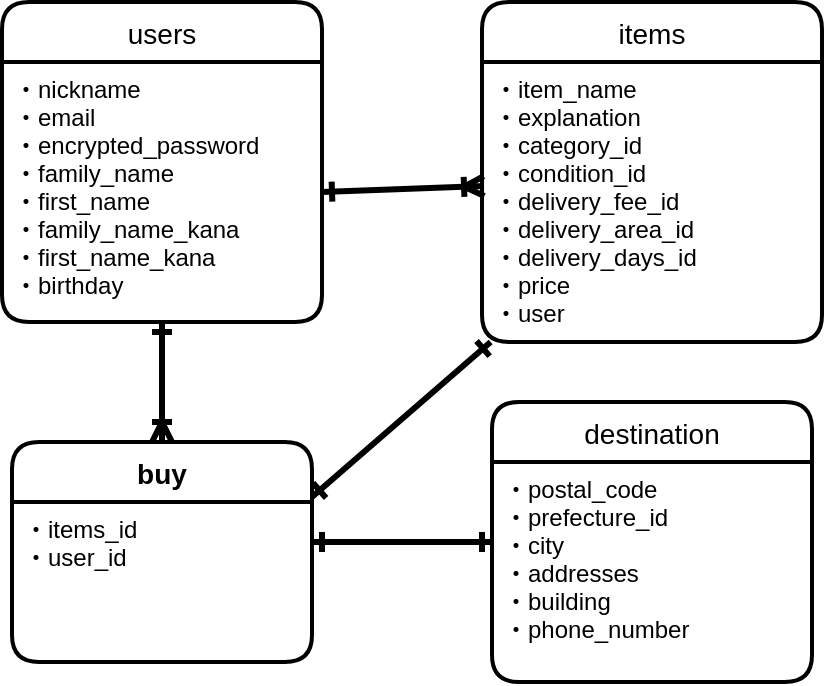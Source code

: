 <mxfile version="14.2.4" type="embed">
    <diagram id="Y_HAirNQo_2tcDYrxRQv" name="ページ1">
        <mxGraphModel dx="618" dy="1661" grid="1" gridSize="10" guides="1" tooltips="1" connect="1" arrows="1" fold="1" page="1" pageScale="1" pageWidth="850" pageHeight="1100" math="0" shadow="0">
            <root>
                <mxCell id="0"/>
                <mxCell id="1" parent="0"/>
                <mxCell id="45" value="users" style="swimlane;childLayout=stackLayout;horizontal=1;startSize=30;horizontalStack=0;rounded=1;fontSize=14;fontStyle=0;strokeWidth=2;resizeParent=0;resizeLast=1;shadow=0;dashed=0;align=center;" parent="1" vertex="1">
                    <mxGeometry x="100" y="-1030" width="160" height="160" as="geometry"/>
                </mxCell>
                <mxCell id="46" value="・nickname&#10;・email&#10;・encrypted_password&#10;・family_name&#10;・first_name &#10;・family_name_kana&#10;・first_name_kana&#10;・birthday" style="align=left;strokeColor=none;fillColor=none;spacingLeft=4;fontSize=12;verticalAlign=top;resizable=0;rotatable=0;part=1;" parent="45" vertex="1">
                    <mxGeometry y="30" width="160" height="130" as="geometry"/>
                </mxCell>
                <mxCell id="49" value="items" style="swimlane;childLayout=stackLayout;horizontal=1;startSize=30;horizontalStack=0;rounded=1;fontSize=14;fontStyle=0;strokeWidth=2;resizeParent=0;resizeLast=1;shadow=0;dashed=0;align=center;" parent="1" vertex="1">
                    <mxGeometry x="340" y="-1030" width="170" height="170" as="geometry"/>
                </mxCell>
                <mxCell id="50" value="・item_name&#10;・explanation &#10;・category_id&#10;・condition_id&#10;・delivery_fee_id &#10;・delivery_area_id&#10;・delivery_days_id&#10;・price &#10;・user" style="align=left;strokeColor=none;fillColor=none;spacingLeft=4;fontSize=12;verticalAlign=top;resizable=0;rotatable=0;part=1;" parent="49" vertex="1">
                    <mxGeometry y="30" width="170" height="140" as="geometry"/>
                </mxCell>
                <mxCell id="103" style="edgeStyle=none;orthogonalLoop=1;jettySize=auto;html=1;exitX=0.5;exitY=0;exitDx=0;exitDy=0;entryX=0.5;entryY=1;entryDx=0;entryDy=0;startArrow=ERoneToMany;startFill=0;endArrow=ERone;endFill=0;strokeWidth=3;fontSize=10;" parent="1" source="51" target="46" edge="1">
                    <mxGeometry relative="1" as="geometry"/>
                </mxCell>
                <mxCell id="51" value="buy" style="swimlane;childLayout=stackLayout;horizontal=1;startSize=30;horizontalStack=0;rounded=1;fontSize=14;fontStyle=1;strokeWidth=2;resizeParent=0;resizeLast=1;shadow=0;dashed=0;align=center;" parent="1" vertex="1">
                    <mxGeometry x="105" y="-810" width="150" height="110" as="geometry"/>
                </mxCell>
                <mxCell id="52" value="・items_id&#10;・user_id&#10;" style="align=left;strokeColor=none;fillColor=none;spacingLeft=4;fontSize=12;verticalAlign=top;resizable=0;rotatable=0;part=1;" parent="51" vertex="1">
                    <mxGeometry y="30" width="150" height="80" as="geometry"/>
                </mxCell>
                <mxCell id="104" style="edgeStyle=none;orthogonalLoop=1;jettySize=auto;html=1;exitX=0;exitY=0.5;exitDx=0;exitDy=0;entryX=1;entryY=0.25;entryDx=0;entryDy=0;startArrow=ERone;startFill=0;endArrow=ERone;endFill=0;strokeWidth=3;fontSize=10;fontStyle=0" parent="1" source="54" target="52" edge="1">
                    <mxGeometry relative="1" as="geometry"/>
                </mxCell>
                <mxCell id="54" value="destination" style="swimlane;childLayout=stackLayout;horizontal=1;startSize=30;horizontalStack=0;rounded=1;fontSize=14;fontStyle=0;strokeWidth=2;resizeParent=0;resizeLast=1;shadow=0;dashed=0;align=center;" parent="1" vertex="1">
                    <mxGeometry x="345" y="-830" width="160" height="140" as="geometry"/>
                </mxCell>
                <mxCell id="55" value="・postal_code&#10;・prefecture_id&#10;・city&#10;・addresses&#10;・building&#10;・phone_number&#10;" style="align=left;strokeColor=none;fillColor=none;spacingLeft=4;fontSize=12;verticalAlign=top;resizable=0;rotatable=0;part=1;fontStyle=0" parent="54" vertex="1">
                    <mxGeometry y="30" width="160" height="110" as="geometry"/>
                </mxCell>
                <mxCell id="101" style="edgeStyle=none;orthogonalLoop=1;jettySize=auto;html=1;exitX=0.006;exitY=0.443;exitDx=0;exitDy=0;entryX=1;entryY=0.5;entryDx=0;entryDy=0;startArrow=ERoneToMany;startFill=0;endArrow=ERone;endFill=0;strokeWidth=3;fontSize=10;exitPerimeter=0;" parent="1" source="50" target="46" edge="1">
                    <mxGeometry relative="1" as="geometry"/>
                </mxCell>
                <mxCell id="105" style="edgeStyle=none;orthogonalLoop=1;jettySize=auto;html=1;entryX=1;entryY=0.25;entryDx=0;entryDy=0;startArrow=ERone;startFill=0;endArrow=ERone;endFill=0;strokeWidth=3;fontSize=10;fontStyle=0" edge="1" parent="1" source="50" target="51">
                    <mxGeometry relative="1" as="geometry">
                        <mxPoint x="355" y="-750" as="sourcePoint"/>
                        <mxPoint x="265" y="-750" as="targetPoint"/>
                    </mxGeometry>
                </mxCell>
            </root>
        </mxGraphModel>
    </diagram>
</mxfile>